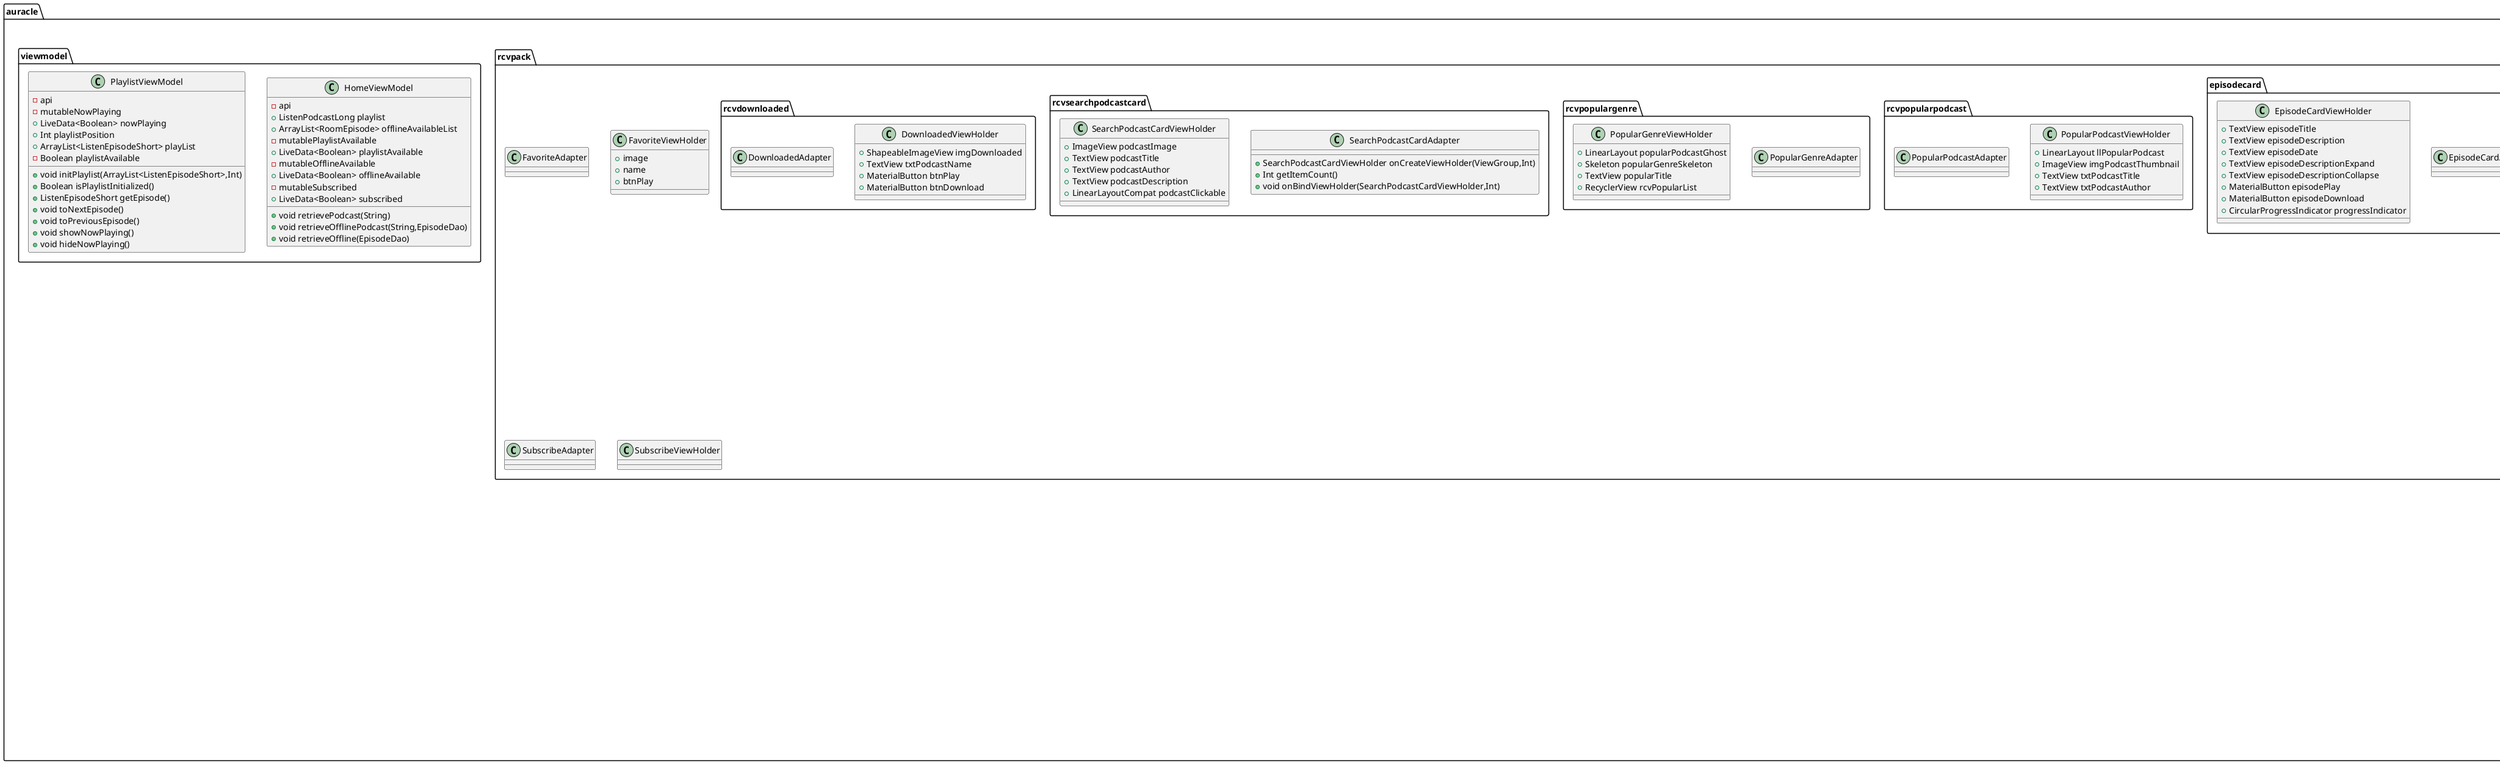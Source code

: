 @startuml
class auracle.dataholder.PlaylistDataHolder$Companion {
-  playlistDataHolder
+ PlaylistDataHolder getInstance()
}
class auracle.dataholder.PlaylistDataHolder {
- ArrayList<ListenEpisodeShort>? episodeList
- Int episodePosition
- Boolean episodeDataAvailable
+ void initPlaylist(ArrayList<ListenEpisodeShort>,Int)
+ ArrayList<ListenEpisodeShort>? getPlaylist()
+ Int getPlaylistPosition()
}
class auracle.activitypack.homepagefragments.DownloadFragment {
- FragmentDownloadBinding binding
- HomeViewModel homeViewModel
- AppDatabase db
+ void onCreateView(void,LayoutInflater,ViewGroup?,void,Bundle?)
+ void null()
- void toPlayer(RoomEpisode)
- void onDownload(Int)
}
class auracle.datapack.listennote.ListenSearchBest {
}
class auracle.api.ListenNoteApi$null {
}
class auracle.api.ListenNoteApi {
-  retrofit
+ ArrayList<ListenSearchPodcast>? search(String)
+ ListenPodcastLong podcastDetails(String)
+ ArrayList<ListenSearchPodcast> bestSearch(String?)
}
class auracle.activitypack.homepagefragments.PlayerFragment$Companion {
+  tag
+ Boolean isFavorite
+ Int fIndex
}
class auracle.activitypack.homepagefragments.PlayerFragment {
- MusicService? musicService
- FragmentPlayerBinding binding
- PlaylistViewModel playlistViewModel
-  firebaseRealtime
-  isPlaying
-  isLooping
- String? source
-  buttonMask
-  notificationReceiver
-  serviceConnection
+ void onCreate(Bundle?)
+ void onCreateView(void,LayoutInflater,ViewGroup?,void,Bundle?)
+ void null()
- void favoriteChecker()
- void registerInteractive()
- void registerBroadcast()
- void playNewEpisode()
- String returnAudioSource(ListenEpisodeShort)
+ void togglePlayingUI()
+ void newEpisodePlayUI(Int,Int)
+ void updateTimeUI(Int)
+ void playNextEpisode()
+ void playPreviousEpisode()
- void showNowPlaying()
- String formatDuration(Int)
+ void onDestroyView()
}
class auracle.activitypack.homepagefragments.PlayerInterface$Companion {
+  START_PLAYING
+  RESUME_PLAYING
+  STOP_PLAYING
+  PLAY_NEXT
+  PLAY_PREVIOUS
+  TOGGLE_PLAYING
+  TOGGLE_LOOPING
+  SEEK
+  NOTIFICATION_START_PLAYING
+  NOTIFICATION_STOP_PLAYING
+  NOTIFICATION_PLAY_NEXT
+  NOTIFICATION_PLAY_PREVIOUS
+  NOTIFICATION_TOGGLE_PLAYING
}
interface auracle.activitypack.homepagefragments.PlayerInterface {
+ void updateTimeUI(Int)
+ void newEpisodePlayUI(Int,Int)
+ void togglePlayingUI()
+ void playNextEpisode()
+ void playPreviousEpisode()
}
class auracle.rcvpack.rcvgenrecard.GenreCardViewHolder {
+ FrameLayout genreCard
+ TextView genreName
+ ImageView genreImage
+ CardView genreBg
}
class auracle.activitypack.StartPage {
-  TAG
- ActivityStartpageBinding binding
+ void onCreate(Bundle?)
}
class auracle.rcvpack.FavoriteAdapter {
}
class auracle.rcvpack.FavoriteViewHolder {
+  image
+  name
+  btnPlay
}
class auracle.datapack.listennote.ListenPodcastLookingFor {
}
class auracle.datapack.listennote.ListenSearch {
}
interface auracle.api.ListenNoteRoutes {
+ Call<ListenSearch> search(Map<String, String>)
+ Call<ListenPodcastLong> podcastDetail(String)
+ Call<ListenSearchBest> bestPodcasts(Map<String, String?>)
}
class auracle.rcvpack.episodecard.EpisodeCardAdapter {
}
class auracle.viewmodel.HomeViewModel {
-  api
+ ListenPodcastLong playlist
+ ArrayList<RoomEpisode> offlineAvailableList
-  mutablePlaylistAvailable
+ LiveData<Boolean> playlistAvailable
-  mutableOfflineAvailable
+ LiveData<Boolean> offlineAvailable
-  mutableSubscribed
+ LiveData<Boolean> subscribed
+ void retrievePodcast(String)
+ void retrieveOfflinePodcast(String,EpisodeDao)
+ void retrieveOffline(EpisodeDao)
}
class auracle.api.firebase.FirebaseRealtime$Companion {
+  USER_DATABASE
+  FAVORITES_DATABASE
+  SUBSCRIPTION_DATABASE
- FirebaseRealtime? instance
+ FirebaseRealtime getInstance()
}
class auracle.api.firebase.FirebaseRealtime {
-  database
+ Task<Void> createUser(User)
+ Task<DataSnapshot>? getCurrentUserDetails()
+ Task<Void>? addToFavorite(ListenEpisodeShort)
+ Task<DataSnapshot>? getFavorites()
+ Task<DataSnapshot>? checkFavorite(String)
+ Task<Void>? removeFromFavorites(String)
+ Task<Void>? addToSubscription(ListenSearchPodcast)
+ Task<DataSnapshot>? getSubscriptions()
+ Task<DataSnapshot>? checkSubscription(String)
+ Task<Void>? removeFromSubscriptions(String)
}
class auracle.rcvpack.rcvgenrecard.GenreCardAdapter {
+ GenreCardViewHolder onCreateViewHolder(ViewGroup,Int)
+ Int getItemCount()
+ void onBindViewHolder(GenreCardViewHolder,Int)
}
class auracle.activitypack.ForgotPasswordActivity {
- Button continueButton
- EditText forgotMail
- FirebaseAuth auth
- ActivityForgotPasswordBinding binding
+ void onCreate(Bundle?)
- void validateData()
- void forpass(String)
}
class auracle.activitypack.homepagefragments.NowPlayingFragment {
+ FragmentNowPlayingBinding binding
- MusicService? musicService
- PlaylistViewModel playlistViewModel
-  isPlaying
-  buttonMask
-  serviceConnection
+ void onStart()
+ void onCreateView(void,LayoutInflater,ViewGroup?,Bundle?)
+ void null()
- void registerInteractive()
- void playNewEpisode()
+ void updateTimeUI(Int)
+ void newEpisodePlayUI(Int,Int)
+ void togglePlayingUI()
+ void playNextEpisode()
+ void playPreviousEpisode()
}
class auracle.datapack.listennote.ListenPodcastExtra {
}
class auracle.dataholder.FixedData {
+  highLevelGenreList
+  lowLevelGenreList
}
class auracle.activitypack.homepagefragments.ExploreFragment {
- FragmentExploreBinding binding
-  listenNoteApi
+ void onCreateView(void,LayoutInflater,ViewGroup?,void,Bundle?)
+ void null()
- void populateGenreCards()
- Skeleton searchInitiateUIChanges()
- void onResultSetAdapter(ArrayList<ListenSearchPodcast>)
- void onSearch(String)
- void searchByGenre(String?)
+ void toPodcastDetails(String)
}
class auracle.rcvpack.rcvpopularpodcast.PopularPodcastViewHolder {
+ LinearLayout llPopularPodcast
+ ImageView imgPodcastThumbnail
+ TextView txtPodcastTitle
+ TextView txtPodcastAuthor
}
class auracle.viewmodel.PlaylistViewModel {
-  api
-  mutableNowPlaying
+ LiveData<Boolean> nowPlaying
+ Int playlistPosition
+ ArrayList<ListenEpisodeShort> playList
- Boolean playlistAvailable
+ void initPlaylist(ArrayList<ListenEpisodeShort>,Int)
+ Boolean isPlaylistInitialized()
+ ListenEpisodeShort getEpisode()
+ void toNextEpisode()
+ void toPreviousEpisode()
+ void showNowPlaying()
+ void hideNowPlaying()
}
class auracle.rcvpack.episodecard.EpisodeCardViewHolder {
+ TextView episodeTitle
+ TextView episodeDescription
+ TextView episodeDate
+ TextView episodeDescriptionExpand
+ TextView episodeDescriptionCollapse
+ MaterialButton episodePlay
+ MaterialButton episodeDownload
+ CircularProgressIndicator progressIndicator
}
class auracle.activitypack.Homepage {
- PlaylistViewModel viewModel
- ActivityHomepageBinding binding
+ void onCreate(Bundle?)
- void replaceFragment(Int,Fragment)
+ void null()
- void nowPlayingManager(Boolean)
}
class auracle.rcvpack.SubscribeAdapter {
}
class auracle.rcvpack.SubscribeViewHolder {
}
class auracle.rcvpack.rcvpopulargenre.PopularGenreAdapter {
}
class auracle.rcvpack.rcvsearchpodcastcard.SearchPodcastCardAdapter {
+ SearchPodcastCardViewHolder onCreateViewHolder(ViewGroup,Int)
+ Int getItemCount()
+ void onBindViewHolder(SearchPodcastCardViewHolder,Int)
}
class auracle.datapack.PodcastCardData {
}
class auracle.datapack.User {
}
class auracle.datapack.listennote.ListenGenre {
}
class auracle.rcvpack.rcvsearchpodcastcard.SearchPodcastCardViewHolder {
+ ImageView podcastImage
+ TextView podcastTitle
+ TextView podcastAuthor
+ TextView podcastDescription
+ LinearLayoutCompat podcastClickable
}
class auracle.activitypack.homepagefragments.HomeFragment {
- FragmentHomeBinding binding
-  listenNoteApi
+ void onCreateView(void,LayoutInflater,ViewGroup?,void,Bundle?)
+ void null()
- void populateGenrePopularList()
- void populatePodcastPopularList(Int?,PopularGenreViewHolder)
- void onItemClicked(ListenSearchPodcast)
}
interface auracle.api.roomapi.EpisodeDao {
+ List<RoomEpisode> getAll()
+ RoomEpisode getEpisode(String)
+ List<RoomEpisode> getPodcast(String)
+ void insertAll(RoomEpisode)
+ void insert(RoomEpisode)
+ void delete(String)
}
class auracle.datapack.listennote.ListenEpisodeShort {
}
class auracle.activitypack.homepagefragments.LibraryFragment {
- FragmentLibraryBinding binding
+ void onCreateView(void,LayoutInflater,ViewGroup?,void,Bundle?)
+ void null()
- void registerInteractive()
- void getUserDetails()
}
class auracle.activitypack.LoginPage {
-  TAG
- ActivityLoginPageBinding binding
-  auth
+ void onCreate(Bundle?)
- void signIn()
- Boolean validForm()
- void switchToHome()
}
class auracle.datapack.listennote.ListenPodcastLong {
}
class auracle.rcvpack.rcvpopulargenre.PopularGenreViewHolder {
+ LinearLayout popularPodcastGhost
+ Skeleton popularGenreSkeleton
+ TextView popularTitle
+ RecyclerView rcvPopularList
}
class auracle.datapack.room.RoomEpisode {
}
class auracle.activitypack.homepagefragments.PodcastDetailsFragment {
- FragmentPodcastDetailsBinding binding
- AppDatabase db
- String podcastId
- HomeViewModel podcastViewModel
-  firebaseRealtime
- Boolean isSubscribe
+ void onCreate(Bundle?)
+ void onCreateView(void,LayoutInflater,ViewGroup?,void,Bundle?)
+ void null()
- void registerInteractive()
- void checkIfSubscribed()
- void getAvailableOfflineList()
- void foundOffline()
- void initializeLayout()
- void getPodcastDetails()
- void toPlayer(ArrayList<ListenEpisodeShort>,Int)
- void onDownload(Int)
+ Int subscribechecker(String?)
}
class auracle.activitypack.SignUp {
-  TAG
- ActivitySignUpBinding binding
-  auth
-  firebaseRealtime
+ void onCreate(Bundle?)
- void signUp()
- Boolean validForm()
- void switchToSignIn()
- void switchToHome()
}
class auracle.datapack.listennote.ListenSearchPodcast {
}
class auracle.api.firebase.Authenticate$Companion {
- Authenticate? instance
+ Authenticate getInstance()
}
class auracle.api.firebase.Authenticate {
- FirebaseAuth auth
+ Task<AuthResult> signUp(User)
+ Task<AuthResult> signIn(User)
+ void signOut()
+ FirebaseUser? user()
+ Boolean isSignedIn()
}
class auracle.activitypack.SplashScreen {
+ void onCreate(Bundle?)
}
class auracle.activitypack.homepagefragments.SubscriptionFragment$Companion {
+ ArrayList<ListenPodcastLong> subscribes
}
class auracle.activitypack.homepagefragments.SubscriptionFragment {
- FragmentSubscriptionBinding binding
-  firebaseRealtime
+ void onCreateView(void,LayoutInflater,ViewGroup?,void,Bundle?)
+ void null()
- void toPodcastDetails(ListenSearchPodcast)
}
class auracle.rcvpack.rcvdownloaded.DownloadedViewHolder {
+ ShapeableImageView imgDownloaded
+ TextView txtPodcastName
+ MaterialButton btnPlay
+ MaterialButton btnDownload
}
class auracle.rcvpack.rcvpopularpodcast.PopularPodcastAdapter {
}
abstract class auracle.api.roomapi.AppDatabase {
+ EpisodeDao episodeDao()
}
class auracle.rcvpack.rcvdownloaded.DownloadedAdapter {
}
class auracle.activitypack.homepagefragments.FavoriteFragment {
- FragmentFavoriteBinding binding
-  firebaseRealtime
+ void onCreateView(void,LayoutInflater,ViewGroup?,void,Bundle?)
+ void null()
- void toPlayer(ListenEpisodeShort)
}


auracle.dataholder.PlaylistDataHolder +.. auracle.dataholder.PlaylistDataHolder$Companion
auracle.api.ListenNoteApi +.. auracle.api.ListenNoteApi$null
auracle.activitypack.homepagefragments.PlayerFragment +.. auracle.activitypack.homepagefragments.PlayerFragment$Companion
auracle.activitypack.homepagefragments.PlayerInterface <|.. auracle.activitypack.homepagefragments.PlayerFragment
auracle.activitypack.homepagefragments.PlayerInterface +.. auracle.activitypack.homepagefragments.PlayerInterface$Companion
auracle.api.firebase.FirebaseRealtime +.. auracle.api.firebase.FirebaseRealtime$Companion
auracle.activitypack.homepagefragments.PlayerInterface <|.. auracle.activitypack.homepagefragments.NowPlayingFragment
auracle.api.firebase.Authenticate +.. auracle.api.firebase.Authenticate$Companion
auracle.activitypack.homepagefragments.SubscriptionFragment +.. auracle.activitypack.homepagefragments.SubscriptionFragment$Companion
@enduml